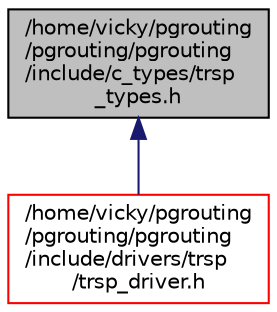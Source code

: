 digraph "/home/vicky/pgrouting/pgrouting/pgrouting/include/c_types/trsp_types.h"
{
  edge [fontname="Helvetica",fontsize="10",labelfontname="Helvetica",labelfontsize="10"];
  node [fontname="Helvetica",fontsize="10",shape=record];
  Node1 [label="/home/vicky/pgrouting\l/pgrouting/pgrouting\l/include/c_types/trsp\l_types.h",height=0.2,width=0.4,color="black", fillcolor="grey75", style="filled", fontcolor="black"];
  Node1 -> Node2 [dir="back",color="midnightblue",fontsize="10",style="solid",fontname="Helvetica"];
  Node2 [label="/home/vicky/pgrouting\l/pgrouting/pgrouting\l/include/drivers/trsp\l/trsp_driver.h",height=0.2,width=0.4,color="red", fillcolor="white", style="filled",URL="$trsp__driver_8h.html"];
}
